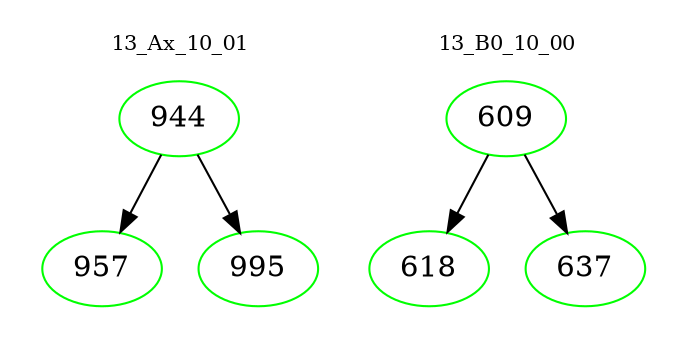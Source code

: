 digraph{
subgraph cluster_0 {
color = white
label = "13_Ax_10_01";
fontsize=10;
T0_944 [label="944", color="green"]
T0_944 -> T0_957 [color="black"]
T0_957 [label="957", color="green"]
T0_944 -> T0_995 [color="black"]
T0_995 [label="995", color="green"]
}
subgraph cluster_1 {
color = white
label = "13_B0_10_00";
fontsize=10;
T1_609 [label="609", color="green"]
T1_609 -> T1_618 [color="black"]
T1_618 [label="618", color="green"]
T1_609 -> T1_637 [color="black"]
T1_637 [label="637", color="green"]
}
}
